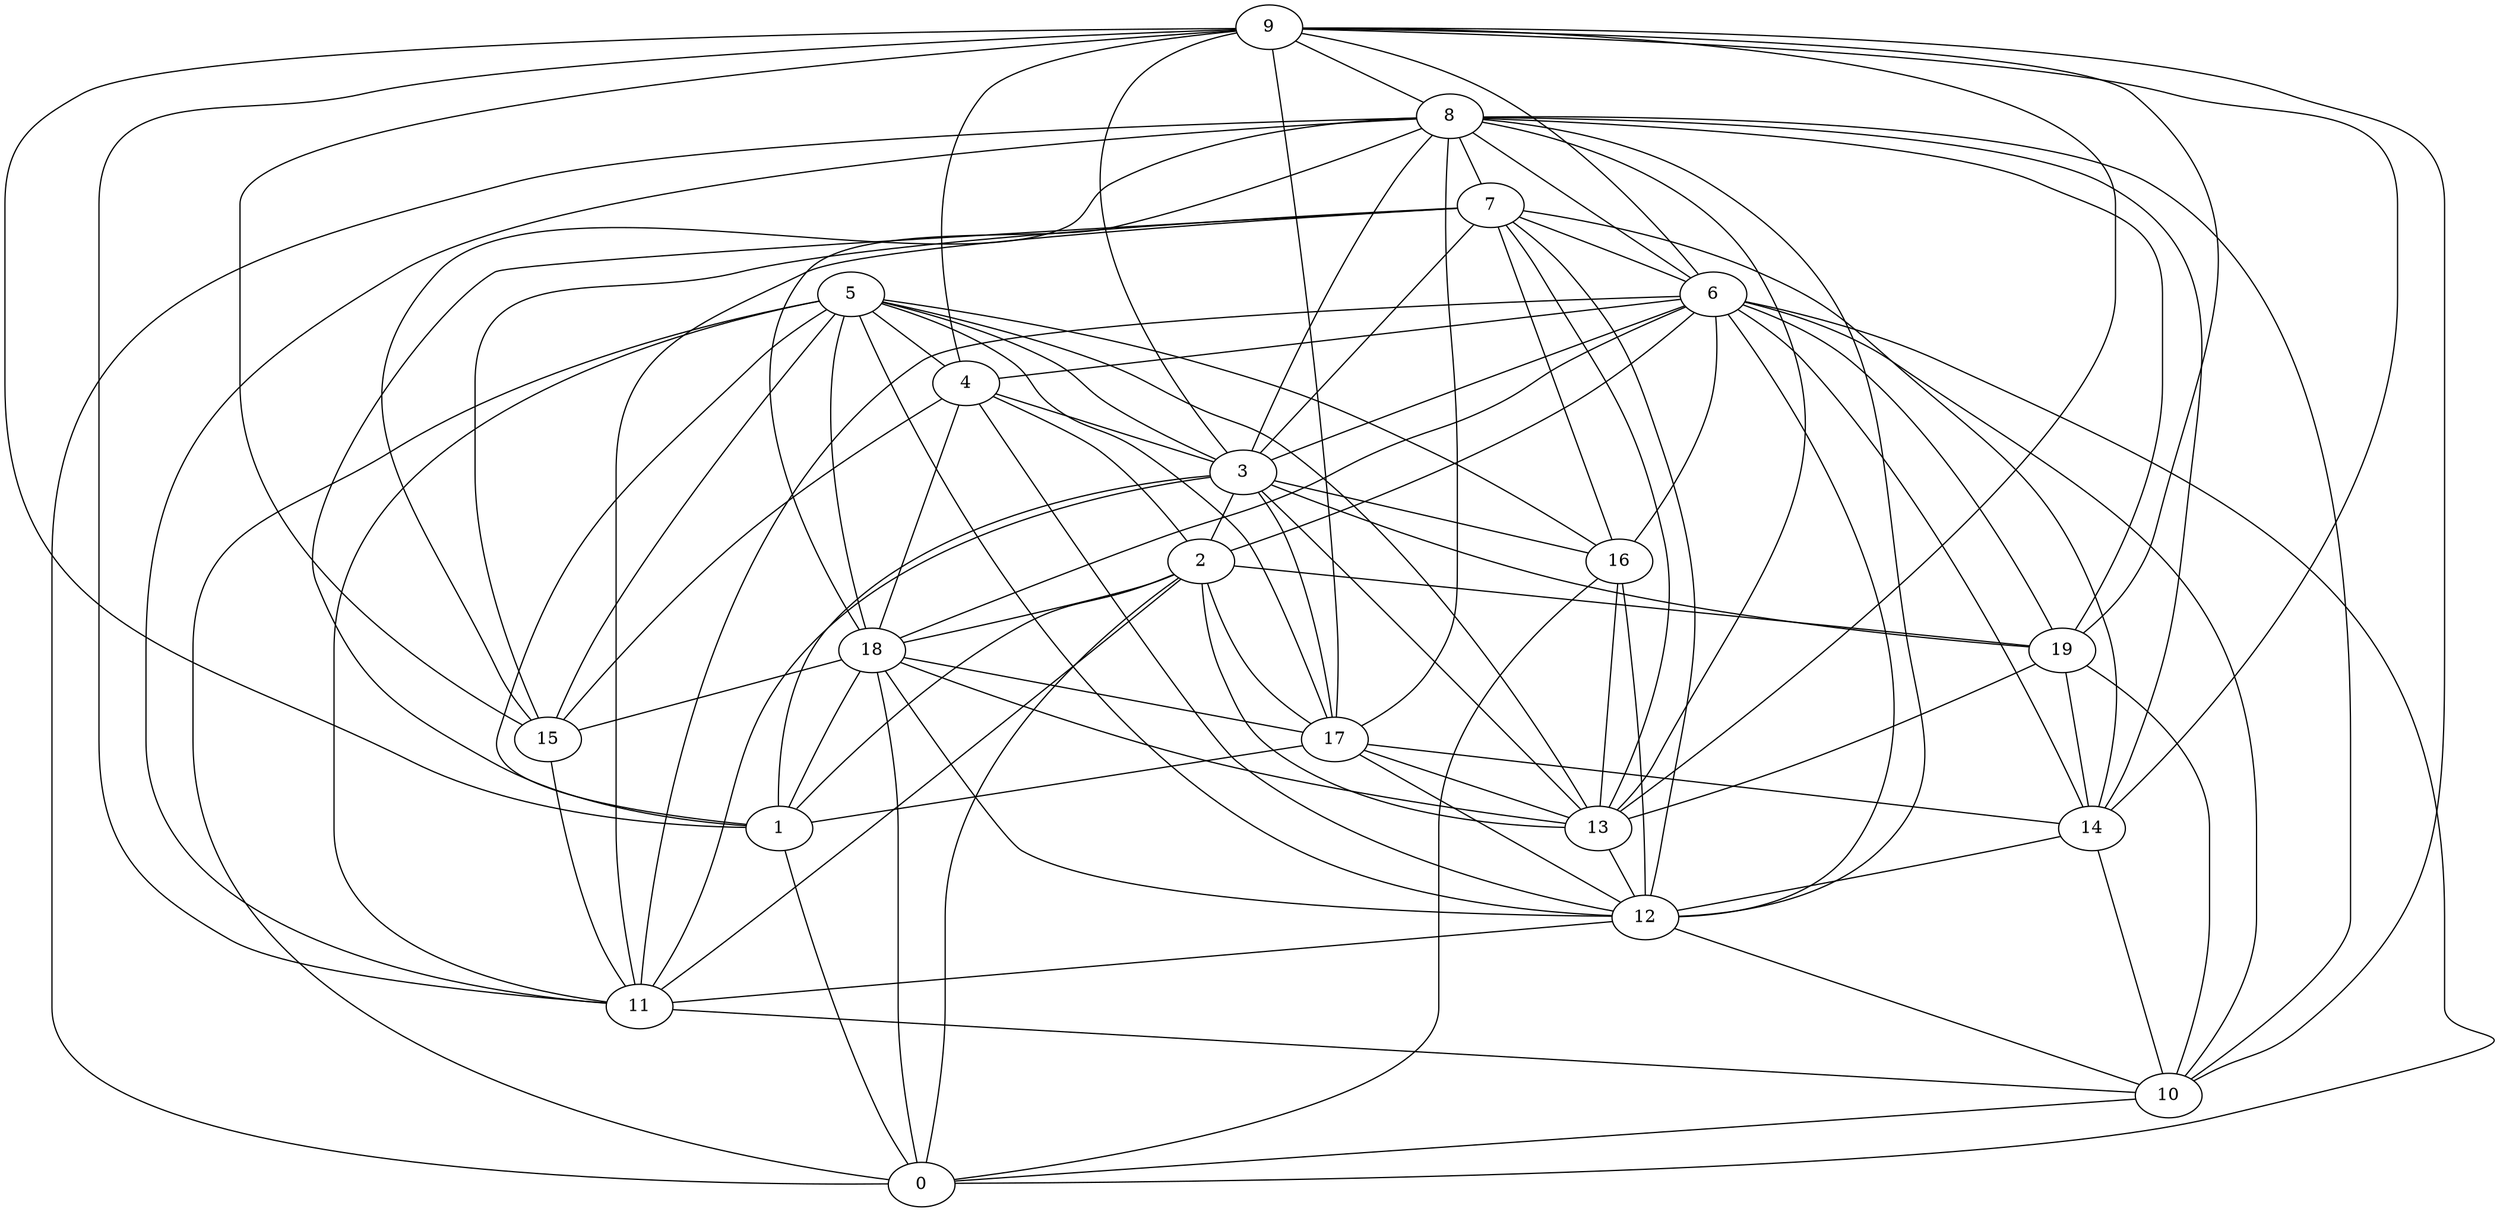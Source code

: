 digraph GG_graph {

subgraph G_graph {
edge [color = black]
"6" -> "4" [dir = none]
"6" -> "16" [dir = none]
"6" -> "12" [dir = none]
"6" -> "19" [dir = none]
"6" -> "2" [dir = none]
"10" -> "0" [dir = none]
"4" -> "15" [dir = none]
"4" -> "18" [dir = none]
"16" -> "0" [dir = none]
"3" -> "11" [dir = none]
"3" -> "16" [dir = none]
"3" -> "13" [dir = none]
"3" -> "2" [dir = none]
"5" -> "11" [dir = none]
"5" -> "16" [dir = none]
"5" -> "1" [dir = none]
"5" -> "17" [dir = none]
"5" -> "0" [dir = none]
"5" -> "15" [dir = none]
"8" -> "18" [dir = none]
"8" -> "12" [dir = none]
"8" -> "0" [dir = none]
"2" -> "0" [dir = none]
"2" -> "1" [dir = none]
"14" -> "12" [dir = none]
"9" -> "8" [dir = none]
"9" -> "11" [dir = none]
"9" -> "19" [dir = none]
"9" -> "3" [dir = none]
"9" -> "6" [dir = none]
"9" -> "14" [dir = none]
"17" -> "13" [dir = none]
"17" -> "12" [dir = none]
"7" -> "1" [dir = none]
"7" -> "11" [dir = none]
"7" -> "12" [dir = none]
"18" -> "0" [dir = none]
"11" -> "10" [dir = none]
"12" -> "10" [dir = none]
"9" -> "13" [dir = none]
"18" -> "1" [dir = none]
"8" -> "11" [dir = none]
"16" -> "13" [dir = none]
"6" -> "11" [dir = none]
"8" -> "14" [dir = none]
"3" -> "19" [dir = none]
"8" -> "3" [dir = none]
"8" -> "19" [dir = none]
"3" -> "1" [dir = none]
"14" -> "10" [dir = none]
"18" -> "17" [dir = none]
"12" -> "11" [dir = none]
"17" -> "1" [dir = none]
"9" -> "15" [dir = none]
"18" -> "13" [dir = none]
"7" -> "16" [dir = none]
"6" -> "3" [dir = none]
"7" -> "6" [dir = none]
"5" -> "18" [dir = none]
"5" -> "12" [dir = none]
"18" -> "12" [dir = none]
"3" -> "17" [dir = none]
"4" -> "12" [dir = none]
"9" -> "1" [dir = none]
"7" -> "13" [dir = none]
"7" -> "14" [dir = none]
"15" -> "11" [dir = none]
"9" -> "4" [dir = none]
"9" -> "10" [dir = none]
"8" -> "10" [dir = none]
"19" -> "10" [dir = none]
"19" -> "13" [dir = none]
"2" -> "13" [dir = none]
"5" -> "13" [dir = none]
"1" -> "0" [dir = none]
"2" -> "11" [dir = none]
"4" -> "2" [dir = none]
"8" -> "13" [dir = none]
"8" -> "15" [dir = none]
"9" -> "17" [dir = none]
"7" -> "3" [dir = none]
"5" -> "3" [dir = none]
"17" -> "14" [dir = none]
"18" -> "15" [dir = none]
"4" -> "3" [dir = none]
"7" -> "15" [dir = none]
"6" -> "10" [dir = none]
"8" -> "6" [dir = none]
"16" -> "12" [dir = none]
"19" -> "14" [dir = none]
"2" -> "17" [dir = none]
"6" -> "18" [dir = none]
"5" -> "4" [dir = none]
"13" -> "12" [dir = none]
"2" -> "19" [dir = none]
"8" -> "7" [dir = none]
"6" -> "14" [dir = none]
"2" -> "18" [dir = none]
"8" -> "17" [dir = none]
"6" -> "0" [dir = none]
}

}
